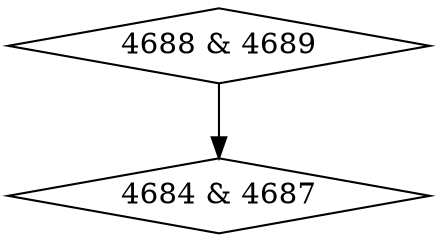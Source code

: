 digraph {
0 [label = "4684 & 4687", shape = diamond];
1 [label = "4688 & 4689", shape = diamond];
1->0;
}
